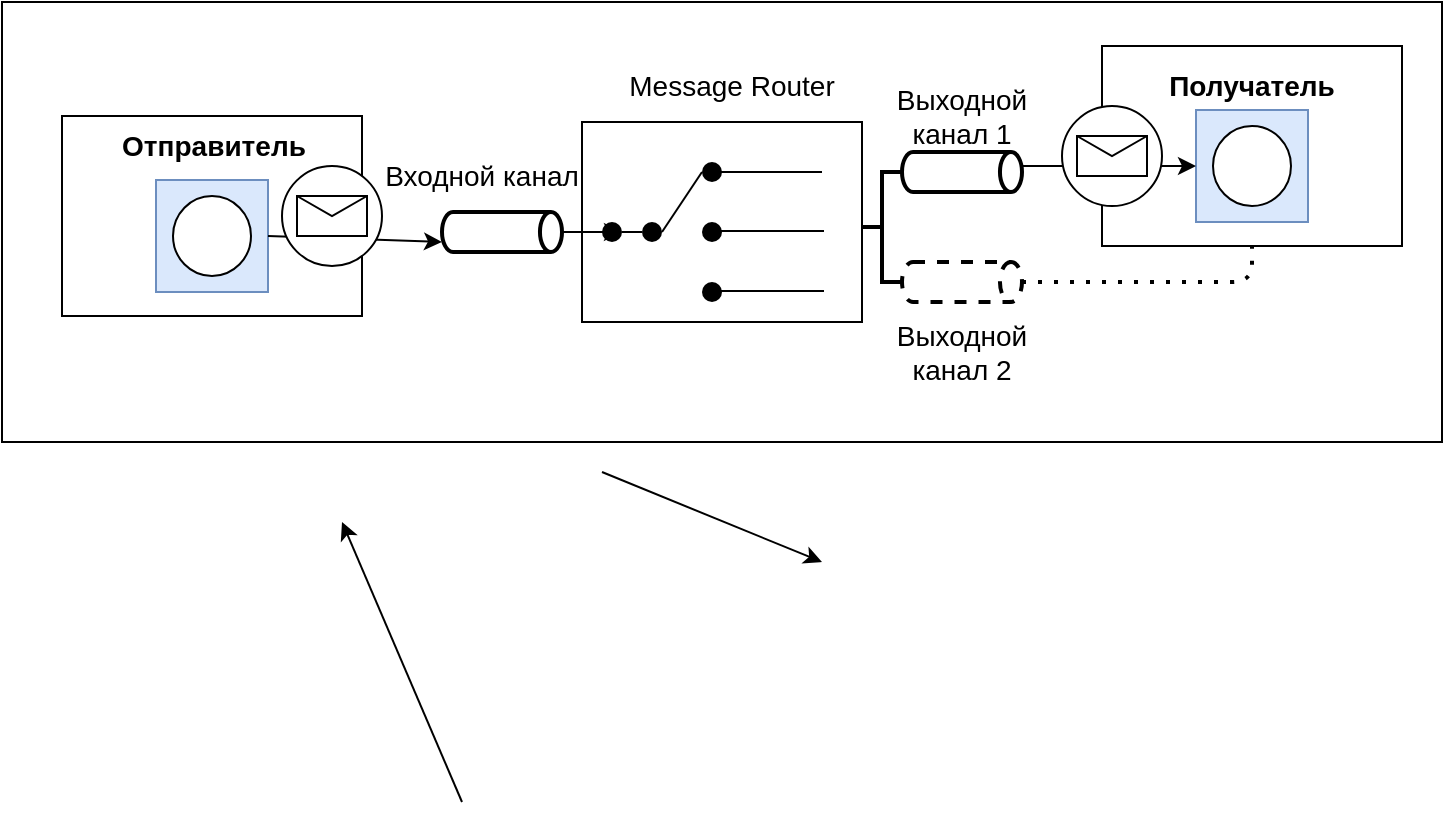 <mxfile version="13.9.9" type="device"><diagram id="rvL5gj8yVYhv76RDKf5K" name="Страница 1"><mxGraphModel dx="1086" dy="806" grid="1" gridSize="10" guides="1" tooltips="1" connect="1" arrows="1" fold="1" page="1" pageScale="1" pageWidth="827" pageHeight="1169" math="0" shadow="0"><root><mxCell id="0"/><mxCell id="1" parent="0"/><mxCell id="pIEb9nL99D0za_yR9hoL-1" value="" style="rounded=0;whiteSpace=wrap;html=1;" vertex="1" parent="1"><mxGeometry x="30" y="90" width="720" height="220" as="geometry"/></mxCell><mxCell id="pIEb9nL99D0za_yR9hoL-11" value="" style="rounded=0;whiteSpace=wrap;html=1;" vertex="1" parent="1"><mxGeometry x="60" y="147" width="150" height="100" as="geometry"/></mxCell><mxCell id="pIEb9nL99D0za_yR9hoL-22" value="" style="whiteSpace=wrap;html=1;aspect=fixed;fillColor=#dae8fc;strokeColor=#6c8ebf;" vertex="1" parent="1"><mxGeometry x="107" y="179" width="56" height="56" as="geometry"/></mxCell><mxCell id="pIEb9nL99D0za_yR9hoL-23" value="" style="ellipse;whiteSpace=wrap;html=1;aspect=fixed;" vertex="1" parent="1"><mxGeometry x="115.5" y="187" width="39" height="40" as="geometry"/></mxCell><mxCell id="pIEb9nL99D0za_yR9hoL-29" value="" style="endArrow=classic;html=1;exitX=1;exitY=0.5;exitDx=0;exitDy=0;exitPerimeter=0;entryX=0;entryY=0.5;entryDx=0;entryDy=0;entryPerimeter=0;" edge="1" parent="1" target="pIEb9nL99D0za_yR9hoL-18"><mxGeometry width="50" height="50" relative="1" as="geometry"><mxPoint x="330" y="325" as="sourcePoint"/><mxPoint x="440" y="370" as="targetPoint"/></mxGeometry></mxCell><mxCell id="pIEb9nL99D0za_yR9hoL-39" value="&lt;span style=&quot;font-size: 14px&quot;&gt;&lt;b&gt;Отправитель&lt;/b&gt;&lt;/span&gt;" style="text;html=1;strokeColor=none;fillColor=none;align=center;verticalAlign=middle;whiteSpace=wrap;rounded=0;" vertex="1" parent="1"><mxGeometry x="115.5" y="152" width="40" height="20" as="geometry"/></mxCell><mxCell id="pIEb9nL99D0za_yR9hoL-47" value="" style="rounded=0;whiteSpace=wrap;html=1;" vertex="1" parent="1"><mxGeometry x="580" y="112" width="150" height="100" as="geometry"/></mxCell><mxCell id="pIEb9nL99D0za_yR9hoL-48" value="" style="whiteSpace=wrap;html=1;aspect=fixed;fillColor=#dae8fc;strokeColor=#6c8ebf;" vertex="1" parent="1"><mxGeometry x="627" y="144" width="56" height="56" as="geometry"/></mxCell><mxCell id="pIEb9nL99D0za_yR9hoL-49" value="" style="ellipse;whiteSpace=wrap;html=1;aspect=fixed;" vertex="1" parent="1"><mxGeometry x="635.5" y="152" width="39" height="40" as="geometry"/></mxCell><mxCell id="pIEb9nL99D0za_yR9hoL-50" value="&lt;span style=&quot;font-size: 14px&quot;&gt;&lt;b&gt;Получатель&lt;/b&gt;&lt;/span&gt;" style="text;html=1;strokeColor=none;fillColor=none;align=center;verticalAlign=middle;whiteSpace=wrap;rounded=0;" vertex="1" parent="1"><mxGeometry x="635" y="122" width="40" height="20" as="geometry"/></mxCell><mxCell id="pIEb9nL99D0za_yR9hoL-53" value="" style="endArrow=classic;html=1;exitX=1;exitY=0.5;exitDx=0;exitDy=0;entryX=0;entryY=0.5;entryDx=0;entryDy=0;" edge="1" parent="1" source="pIEb9nL99D0za_yR9hoL-22"><mxGeometry width="50" height="50" relative="1" as="geometry"><mxPoint x="290" y="340" as="sourcePoint"/><mxPoint x="250" y="210" as="targetPoint"/></mxGeometry></mxCell><mxCell id="pIEb9nL99D0za_yR9hoL-54" value="" style="endArrow=classic;html=1;exitX=1;exitY=0.5;exitDx=0;exitDy=0;entryX=0;entryY=0.5;entryDx=0;entryDy=0;" edge="1" parent="1" target="pIEb9nL99D0za_yR9hoL-48"><mxGeometry width="50" height="50" relative="1" as="geometry"><mxPoint x="540" y="172" as="sourcePoint"/><mxPoint x="700" y="262" as="targetPoint"/></mxGeometry></mxCell><mxCell id="pIEb9nL99D0za_yR9hoL-75" value="" style="endArrow=classic;html=1;exitX=1;exitY=0.5;exitDx=0;exitDy=0;entryX=0;entryY=0.5;entryDx=0;entryDy=0;entryPerimeter=0;" edge="1" parent="1" source="pIEb9nL99D0za_yR9hoL-60"><mxGeometry width="50" height="50" relative="1" as="geometry"><mxPoint x="260" y="490" as="sourcePoint"/><mxPoint x="200" y="350" as="targetPoint"/></mxGeometry></mxCell><mxCell id="pIEb9nL99D0za_yR9hoL-91" value="" style="shape=mxgraph.bpmn.shape;html=1;verticalLabelPosition=bottom;labelBackgroundColor=#ffffff;verticalAlign=top;align=center;perimeter=ellipsePerimeter;outlineConnect=0;outline=standard;symbol=message;" vertex="1" parent="1"><mxGeometry x="170" y="172" width="50" height="50" as="geometry"/></mxCell><mxCell id="pIEb9nL99D0za_yR9hoL-92" value="" style="rounded=0;whiteSpace=wrap;html=1;" vertex="1" parent="1"><mxGeometry x="320" y="150" width="140" height="100" as="geometry"/></mxCell><mxCell id="pIEb9nL99D0za_yR9hoL-94" value="" style="ellipse;fillColor=#000000;strokeColor=none;" vertex="1" parent="1"><mxGeometry x="350" y="200" width="10" height="10" as="geometry"/></mxCell><mxCell id="pIEb9nL99D0za_yR9hoL-95" value="" style="ellipse;fillColor=#000000;strokeColor=none;" vertex="1" parent="1"><mxGeometry x="330" y="200" width="10" height="10" as="geometry"/></mxCell><mxCell id="pIEb9nL99D0za_yR9hoL-97" value="" style="ellipse;fillColor=#000000;strokeColor=none;" vertex="1" parent="1"><mxGeometry x="380" y="170" width="10" height="10" as="geometry"/></mxCell><mxCell id="pIEb9nL99D0za_yR9hoL-98" value="" style="ellipse;fillColor=#000000;strokeColor=none;" vertex="1" parent="1"><mxGeometry x="380" y="230" width="10" height="10" as="geometry"/></mxCell><mxCell id="pIEb9nL99D0za_yR9hoL-99" value="" style="ellipse;fillColor=#000000;strokeColor=none;" vertex="1" parent="1"><mxGeometry x="380" y="200" width="10" height="10" as="geometry"/></mxCell><mxCell id="pIEb9nL99D0za_yR9hoL-102" value="" style="endArrow=none;html=1;" edge="1" parent="1"><mxGeometry width="50" height="50" relative="1" as="geometry"><mxPoint x="385" y="175" as="sourcePoint"/><mxPoint x="440" y="175" as="targetPoint"/></mxGeometry></mxCell><mxCell id="pIEb9nL99D0za_yR9hoL-103" value="" style="endArrow=none;html=1;" edge="1" parent="1"><mxGeometry width="50" height="50" relative="1" as="geometry"><mxPoint x="386" y="204.5" as="sourcePoint"/><mxPoint x="441" y="204.5" as="targetPoint"/></mxGeometry></mxCell><mxCell id="pIEb9nL99D0za_yR9hoL-105" value="" style="endArrow=none;html=1;" edge="1" parent="1"><mxGeometry width="50" height="50" relative="1" as="geometry"><mxPoint x="386" y="234.5" as="sourcePoint"/><mxPoint x="441" y="234.5" as="targetPoint"/></mxGeometry></mxCell><mxCell id="pIEb9nL99D0za_yR9hoL-106" value="" style="endArrow=none;html=1;exitX=1;exitY=0.5;exitDx=0;exitDy=0;entryX=0;entryY=0.5;entryDx=0;entryDy=0;" edge="1" parent="1" source="pIEb9nL99D0za_yR9hoL-95" target="pIEb9nL99D0za_yR9hoL-94"><mxGeometry width="50" height="50" relative="1" as="geometry"><mxPoint x="390" y="400" as="sourcePoint"/><mxPoint x="440" y="350" as="targetPoint"/></mxGeometry></mxCell><mxCell id="pIEb9nL99D0za_yR9hoL-107" value="" style="endArrow=none;html=1;entryX=0;entryY=0.5;entryDx=0;entryDy=0;exitX=1;exitY=0.5;exitDx=0;exitDy=0;" edge="1" parent="1" source="pIEb9nL99D0za_yR9hoL-94" target="pIEb9nL99D0za_yR9hoL-97"><mxGeometry width="50" height="50" relative="1" as="geometry"><mxPoint x="351" y="201" as="sourcePoint"/><mxPoint x="550" y="270" as="targetPoint"/></mxGeometry></mxCell><mxCell id="pIEb9nL99D0za_yR9hoL-108" value="" style="strokeWidth=2;html=1;shape=mxgraph.flowchart.direct_data;whiteSpace=wrap;" vertex="1" parent="1"><mxGeometry x="480" y="165" width="60" height="20" as="geometry"/></mxCell><mxCell id="pIEb9nL99D0za_yR9hoL-109" value="" style="strokeWidth=2;html=1;shape=mxgraph.flowchart.direct_data;whiteSpace=wrap;" vertex="1" parent="1"><mxGeometry x="250" y="195" width="60" height="20" as="geometry"/></mxCell><mxCell id="pIEb9nL99D0za_yR9hoL-112" value="" style="strokeWidth=2;html=1;shape=mxgraph.flowchart.direct_data;whiteSpace=wrap;dashed=1;" vertex="1" parent="1"><mxGeometry x="480" y="220" width="60" height="20" as="geometry"/></mxCell><mxCell id="pIEb9nL99D0za_yR9hoL-113" value="" style="strokeWidth=2;html=1;shape=mxgraph.flowchart.annotation_2;align=left;labelPosition=right;pointerEvents=1;" vertex="1" parent="1"><mxGeometry x="460" y="175" width="20" height="55" as="geometry"/></mxCell><mxCell id="pIEb9nL99D0za_yR9hoL-118" value="" style="endArrow=classic;html=1;exitX=1;exitY=0.5;exitDx=0;exitDy=0;exitPerimeter=0;entryX=1;entryY=0.5;entryDx=0;entryDy=0;" edge="1" parent="1" source="pIEb9nL99D0za_yR9hoL-109" target="pIEb9nL99D0za_yR9hoL-95"><mxGeometry width="50" height="50" relative="1" as="geometry"><mxPoint x="360" y="330" as="sourcePoint"/><mxPoint x="331" y="201" as="targetPoint"/></mxGeometry></mxCell><mxCell id="pIEb9nL99D0za_yR9hoL-121" value="" style="shape=mxgraph.bpmn.shape;html=1;verticalLabelPosition=bottom;labelBackgroundColor=#ffffff;verticalAlign=top;align=center;perimeter=ellipsePerimeter;outlineConnect=0;outline=standard;symbol=message;" vertex="1" parent="1"><mxGeometry x="560" y="142" width="50" height="50" as="geometry"/></mxCell><mxCell id="pIEb9nL99D0za_yR9hoL-122" value="" style="endArrow=none;dashed=1;html=1;dashPattern=1 3;strokeWidth=2;exitX=1;exitY=0.5;exitDx=0;exitDy=0;exitPerimeter=0;entryX=0.5;entryY=1;entryDx=0;entryDy=0;" edge="1" parent="1" source="pIEb9nL99D0za_yR9hoL-112" target="pIEb9nL99D0za_yR9hoL-47"><mxGeometry width="50" height="50" relative="1" as="geometry"><mxPoint x="570" y="330" as="sourcePoint"/><mxPoint x="620" y="280" as="targetPoint"/><Array as="points"><mxPoint x="655" y="230"/></Array></mxGeometry></mxCell><mxCell id="pIEb9nL99D0za_yR9hoL-123" value="&lt;span style=&quot;font-size: 14px&quot;&gt;Message Router&lt;/span&gt;" style="text;html=1;strokeColor=none;fillColor=none;align=center;verticalAlign=middle;whiteSpace=wrap;rounded=0;dashed=1;" vertex="1" parent="1"><mxGeometry x="335" y="129" width="120" height="6" as="geometry"/></mxCell><mxCell id="pIEb9nL99D0za_yR9hoL-124" value="&lt;span style=&quot;font-size: 14px&quot;&gt;Входной канал&lt;/span&gt;" style="text;html=1;strokeColor=none;fillColor=none;align=center;verticalAlign=middle;whiteSpace=wrap;rounded=0;dashed=1;" vertex="1" parent="1"><mxGeometry x="210" y="174" width="120" height="6" as="geometry"/></mxCell><mxCell id="pIEb9nL99D0za_yR9hoL-125" value="&lt;span style=&quot;font-size: 14px&quot;&gt;Выходной канал 1&lt;/span&gt;" style="text;html=1;strokeColor=none;fillColor=none;align=center;verticalAlign=middle;whiteSpace=wrap;rounded=0;dashed=1;" vertex="1" parent="1"><mxGeometry x="460" y="144" width="100" height="6" as="geometry"/></mxCell><mxCell id="pIEb9nL99D0za_yR9hoL-126" value="&lt;span style=&quot;font-size: 14px&quot;&gt;Выходной канал 2&lt;/span&gt;" style="text;html=1;strokeColor=none;fillColor=none;align=center;verticalAlign=middle;whiteSpace=wrap;rounded=0;dashed=1;" vertex="1" parent="1"><mxGeometry x="460" y="250" width="100" height="30" as="geometry"/></mxCell></root></mxGraphModel></diagram></mxfile>